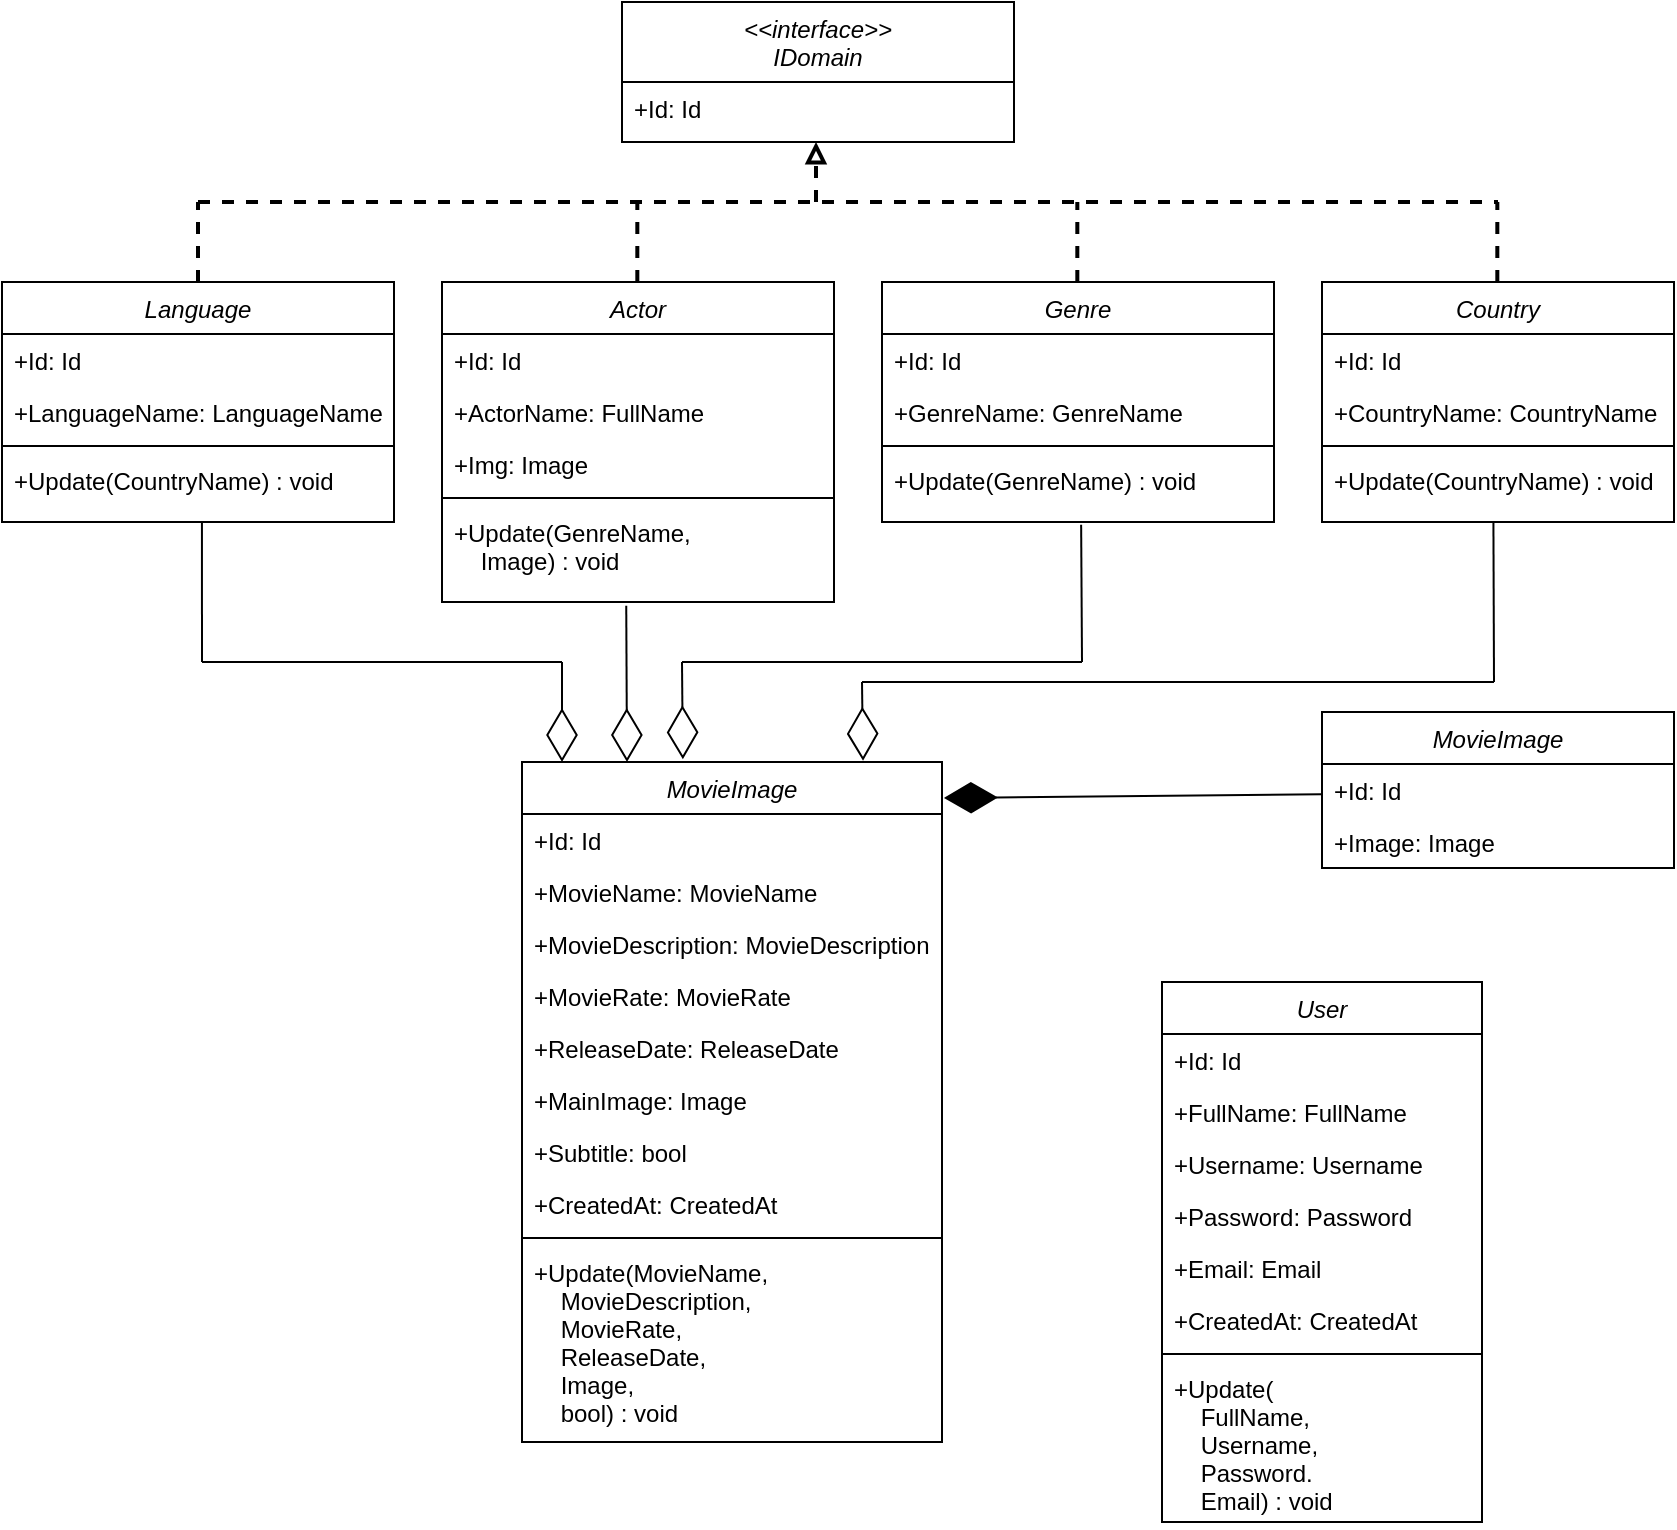 <mxfile version="22.1.17" type="github">
  <diagram id="C5RBs43oDa-KdzZeNtuy" name="Page-1">
    <mxGraphModel dx="1753" dy="493" grid="1" gridSize="10" guides="1" tooltips="1" connect="1" arrows="1" fold="1" page="1" pageScale="1" pageWidth="827" pageHeight="1169" math="0" shadow="0">
      <root>
        <mxCell id="WIyWlLk6GJQsqaUBKTNV-0" />
        <mxCell id="WIyWlLk6GJQsqaUBKTNV-1" parent="WIyWlLk6GJQsqaUBKTNV-0" />
        <mxCell id="zkfFHV4jXpPFQw0GAbJ--0" value="User" style="swimlane;fontStyle=2;align=center;verticalAlign=top;childLayout=stackLayout;horizontal=1;startSize=26;horizontalStack=0;resizeParent=1;resizeLast=0;collapsible=1;marginBottom=0;rounded=0;shadow=0;strokeWidth=1;" parent="WIyWlLk6GJQsqaUBKTNV-1" vertex="1">
          <mxGeometry x="560" y="500" width="160" height="270" as="geometry">
            <mxRectangle x="220" y="120" width="160" height="26" as="alternateBounds" />
          </mxGeometry>
        </mxCell>
        <mxCell id="zkfFHV4jXpPFQw0GAbJ--1" value="+Id: Id" style="text;align=left;verticalAlign=top;spacingLeft=4;spacingRight=4;overflow=hidden;rotatable=0;points=[[0,0.5],[1,0.5]];portConstraint=eastwest;" parent="zkfFHV4jXpPFQw0GAbJ--0" vertex="1">
          <mxGeometry y="26" width="160" height="26" as="geometry" />
        </mxCell>
        <mxCell id="zkfFHV4jXpPFQw0GAbJ--2" value="+FullName: FullName" style="text;align=left;verticalAlign=top;spacingLeft=4;spacingRight=4;overflow=hidden;rotatable=0;points=[[0,0.5],[1,0.5]];portConstraint=eastwest;rounded=0;shadow=0;html=0;" parent="zkfFHV4jXpPFQw0GAbJ--0" vertex="1">
          <mxGeometry y="52" width="160" height="26" as="geometry" />
        </mxCell>
        <mxCell id="zkfFHV4jXpPFQw0GAbJ--3" value="+Username: Username" style="text;align=left;verticalAlign=top;spacingLeft=4;spacingRight=4;overflow=hidden;rotatable=0;points=[[0,0.5],[1,0.5]];portConstraint=eastwest;rounded=0;shadow=0;html=0;" parent="zkfFHV4jXpPFQw0GAbJ--0" vertex="1">
          <mxGeometry y="78" width="160" height="26" as="geometry" />
        </mxCell>
        <mxCell id="zkfFHV4jXpPFQw0GAbJ--5" value="+Password: Password" style="text;align=left;verticalAlign=top;spacingLeft=4;spacingRight=4;overflow=hidden;rotatable=0;points=[[0,0.5],[1,0.5]];portConstraint=eastwest;" parent="zkfFHV4jXpPFQw0GAbJ--0" vertex="1">
          <mxGeometry y="104" width="160" height="26" as="geometry" />
        </mxCell>
        <mxCell id="eTyjcPWAV_zBhW57ZBi4-2" value="+Email: Email" style="text;align=left;verticalAlign=top;spacingLeft=4;spacingRight=4;overflow=hidden;rotatable=0;points=[[0,0.5],[1,0.5]];portConstraint=eastwest;" parent="zkfFHV4jXpPFQw0GAbJ--0" vertex="1">
          <mxGeometry y="130" width="160" height="26" as="geometry" />
        </mxCell>
        <mxCell id="eTyjcPWAV_zBhW57ZBi4-3" value="+CreatedAt: CreatedAt" style="text;align=left;verticalAlign=top;spacingLeft=4;spacingRight=4;overflow=hidden;rotatable=0;points=[[0,0.5],[1,0.5]];portConstraint=eastwest;" parent="zkfFHV4jXpPFQw0GAbJ--0" vertex="1">
          <mxGeometry y="156" width="160" height="26" as="geometry" />
        </mxCell>
        <mxCell id="zkfFHV4jXpPFQw0GAbJ--4" value="" style="line;html=1;strokeWidth=1;align=left;verticalAlign=middle;spacingTop=-1;spacingLeft=3;spacingRight=3;rotatable=0;labelPosition=right;points=[];portConstraint=eastwest;" parent="zkfFHV4jXpPFQw0GAbJ--0" vertex="1">
          <mxGeometry y="182" width="160" height="8" as="geometry" />
        </mxCell>
        <mxCell id="eTyjcPWAV_zBhW57ZBi4-4" value="+Update(&#xa;    FullName,&#xa;    Username,&#xa;    Password.&#xa;    Email) : void" style="text;align=left;verticalAlign=top;spacingLeft=4;spacingRight=4;overflow=hidden;rotatable=0;points=[[0,0.5],[1,0.5]];portConstraint=eastwest;" parent="zkfFHV4jXpPFQw0GAbJ--0" vertex="1">
          <mxGeometry y="190" width="160" height="80" as="geometry" />
        </mxCell>
        <mxCell id="eTyjcPWAV_zBhW57ZBi4-5" value="Country" style="swimlane;fontStyle=2;align=center;verticalAlign=top;childLayout=stackLayout;horizontal=1;startSize=26;horizontalStack=0;resizeParent=1;resizeLast=0;collapsible=1;marginBottom=0;rounded=0;shadow=0;strokeWidth=1;" parent="WIyWlLk6GJQsqaUBKTNV-1" vertex="1">
          <mxGeometry x="640" y="150" width="176" height="120" as="geometry">
            <mxRectangle x="220" y="120" width="160" height="26" as="alternateBounds" />
          </mxGeometry>
        </mxCell>
        <mxCell id="eTyjcPWAV_zBhW57ZBi4-6" value="+Id: Id" style="text;align=left;verticalAlign=top;spacingLeft=4;spacingRight=4;overflow=hidden;rotatable=0;points=[[0,0.5],[1,0.5]];portConstraint=eastwest;" parent="eTyjcPWAV_zBhW57ZBi4-5" vertex="1">
          <mxGeometry y="26" width="176" height="26" as="geometry" />
        </mxCell>
        <mxCell id="eTyjcPWAV_zBhW57ZBi4-7" value="+CountryName: CountryName" style="text;align=left;verticalAlign=top;spacingLeft=4;spacingRight=4;overflow=hidden;rotatable=0;points=[[0,0.5],[1,0.5]];portConstraint=eastwest;rounded=0;shadow=0;html=0;" parent="eTyjcPWAV_zBhW57ZBi4-5" vertex="1">
          <mxGeometry y="52" width="176" height="26" as="geometry" />
        </mxCell>
        <mxCell id="eTyjcPWAV_zBhW57ZBi4-12" value="" style="line;html=1;strokeWidth=1;align=left;verticalAlign=middle;spacingTop=-1;spacingLeft=3;spacingRight=3;rotatable=0;labelPosition=right;points=[];portConstraint=eastwest;" parent="eTyjcPWAV_zBhW57ZBi4-5" vertex="1">
          <mxGeometry y="78" width="176" height="8" as="geometry" />
        </mxCell>
        <mxCell id="eTyjcPWAV_zBhW57ZBi4-13" value="+Update(CountryName) : void" style="text;align=left;verticalAlign=top;spacingLeft=4;spacingRight=4;overflow=hidden;rotatable=0;points=[[0,0.5],[1,0.5]];portConstraint=eastwest;" parent="eTyjcPWAV_zBhW57ZBi4-5" vertex="1">
          <mxGeometry y="86" width="176" height="34" as="geometry" />
        </mxCell>
        <mxCell id="eTyjcPWAV_zBhW57ZBi4-14" value="Language" style="swimlane;fontStyle=2;align=center;verticalAlign=top;childLayout=stackLayout;horizontal=1;startSize=26;horizontalStack=0;resizeParent=1;resizeLast=0;collapsible=1;marginBottom=0;rounded=0;shadow=0;strokeWidth=1;" parent="WIyWlLk6GJQsqaUBKTNV-1" vertex="1">
          <mxGeometry x="-20" y="150" width="196" height="120" as="geometry">
            <mxRectangle x="220" y="120" width="160" height="26" as="alternateBounds" />
          </mxGeometry>
        </mxCell>
        <mxCell id="eTyjcPWAV_zBhW57ZBi4-15" value="+Id: Id" style="text;align=left;verticalAlign=top;spacingLeft=4;spacingRight=4;overflow=hidden;rotatable=0;points=[[0,0.5],[1,0.5]];portConstraint=eastwest;" parent="eTyjcPWAV_zBhW57ZBi4-14" vertex="1">
          <mxGeometry y="26" width="196" height="26" as="geometry" />
        </mxCell>
        <mxCell id="eTyjcPWAV_zBhW57ZBi4-16" value="+LanguageName: LanguageName" style="text;align=left;verticalAlign=top;spacingLeft=4;spacingRight=4;overflow=hidden;rotatable=0;points=[[0,0.5],[1,0.5]];portConstraint=eastwest;rounded=0;shadow=0;html=0;" parent="eTyjcPWAV_zBhW57ZBi4-14" vertex="1">
          <mxGeometry y="52" width="196" height="26" as="geometry" />
        </mxCell>
        <mxCell id="eTyjcPWAV_zBhW57ZBi4-17" value="" style="line;html=1;strokeWidth=1;align=left;verticalAlign=middle;spacingTop=-1;spacingLeft=3;spacingRight=3;rotatable=0;labelPosition=right;points=[];portConstraint=eastwest;" parent="eTyjcPWAV_zBhW57ZBi4-14" vertex="1">
          <mxGeometry y="78" width="196" height="8" as="geometry" />
        </mxCell>
        <mxCell id="eTyjcPWAV_zBhW57ZBi4-18" value="+Update(CountryName) : void" style="text;align=left;verticalAlign=top;spacingLeft=4;spacingRight=4;overflow=hidden;rotatable=0;points=[[0,0.5],[1,0.5]];portConstraint=eastwest;" parent="eTyjcPWAV_zBhW57ZBi4-14" vertex="1">
          <mxGeometry y="86" width="196" height="34" as="geometry" />
        </mxCell>
        <mxCell id="eTyjcPWAV_zBhW57ZBi4-19" value="Genre" style="swimlane;fontStyle=2;align=center;verticalAlign=top;childLayout=stackLayout;horizontal=1;startSize=26;horizontalStack=0;resizeParent=1;resizeLast=0;collapsible=1;marginBottom=0;rounded=0;shadow=0;strokeWidth=1;" parent="WIyWlLk6GJQsqaUBKTNV-1" vertex="1">
          <mxGeometry x="420" y="150" width="196" height="120" as="geometry">
            <mxRectangle x="220" y="120" width="160" height="26" as="alternateBounds" />
          </mxGeometry>
        </mxCell>
        <mxCell id="eTyjcPWAV_zBhW57ZBi4-20" value="+Id: Id" style="text;align=left;verticalAlign=top;spacingLeft=4;spacingRight=4;overflow=hidden;rotatable=0;points=[[0,0.5],[1,0.5]];portConstraint=eastwest;" parent="eTyjcPWAV_zBhW57ZBi4-19" vertex="1">
          <mxGeometry y="26" width="196" height="26" as="geometry" />
        </mxCell>
        <mxCell id="eTyjcPWAV_zBhW57ZBi4-21" value="+GenreName: GenreName" style="text;align=left;verticalAlign=top;spacingLeft=4;spacingRight=4;overflow=hidden;rotatable=0;points=[[0,0.5],[1,0.5]];portConstraint=eastwest;rounded=0;shadow=0;html=0;" parent="eTyjcPWAV_zBhW57ZBi4-19" vertex="1">
          <mxGeometry y="52" width="196" height="26" as="geometry" />
        </mxCell>
        <mxCell id="eTyjcPWAV_zBhW57ZBi4-22" value="" style="line;html=1;strokeWidth=1;align=left;verticalAlign=middle;spacingTop=-1;spacingLeft=3;spacingRight=3;rotatable=0;labelPosition=right;points=[];portConstraint=eastwest;" parent="eTyjcPWAV_zBhW57ZBi4-19" vertex="1">
          <mxGeometry y="78" width="196" height="8" as="geometry" />
        </mxCell>
        <mxCell id="eTyjcPWAV_zBhW57ZBi4-23" value="+Update(GenreName) : void" style="text;align=left;verticalAlign=top;spacingLeft=4;spacingRight=4;overflow=hidden;rotatable=0;points=[[0,0.5],[1,0.5]];portConstraint=eastwest;" parent="eTyjcPWAV_zBhW57ZBi4-19" vertex="1">
          <mxGeometry y="86" width="196" height="34" as="geometry" />
        </mxCell>
        <mxCell id="eTyjcPWAV_zBhW57ZBi4-24" value="Actor" style="swimlane;fontStyle=2;align=center;verticalAlign=top;childLayout=stackLayout;horizontal=1;startSize=26;horizontalStack=0;resizeParent=1;resizeLast=0;collapsible=1;marginBottom=0;rounded=0;shadow=0;strokeWidth=1;" parent="WIyWlLk6GJQsqaUBKTNV-1" vertex="1">
          <mxGeometry x="200" y="150" width="196" height="160" as="geometry">
            <mxRectangle x="220" y="120" width="160" height="26" as="alternateBounds" />
          </mxGeometry>
        </mxCell>
        <mxCell id="eTyjcPWAV_zBhW57ZBi4-25" value="+Id: Id" style="text;align=left;verticalAlign=top;spacingLeft=4;spacingRight=4;overflow=hidden;rotatable=0;points=[[0,0.5],[1,0.5]];portConstraint=eastwest;" parent="eTyjcPWAV_zBhW57ZBi4-24" vertex="1">
          <mxGeometry y="26" width="196" height="26" as="geometry" />
        </mxCell>
        <mxCell id="eTyjcPWAV_zBhW57ZBi4-26" value="+ActorName: FullName" style="text;align=left;verticalAlign=top;spacingLeft=4;spacingRight=4;overflow=hidden;rotatable=0;points=[[0,0.5],[1,0.5]];portConstraint=eastwest;rounded=0;shadow=0;html=0;" parent="eTyjcPWAV_zBhW57ZBi4-24" vertex="1">
          <mxGeometry y="52" width="196" height="26" as="geometry" />
        </mxCell>
        <mxCell id="eTyjcPWAV_zBhW57ZBi4-29" value="+Img: Image" style="text;align=left;verticalAlign=top;spacingLeft=4;spacingRight=4;overflow=hidden;rotatable=0;points=[[0,0.5],[1,0.5]];portConstraint=eastwest;rounded=0;shadow=0;html=0;" parent="eTyjcPWAV_zBhW57ZBi4-24" vertex="1">
          <mxGeometry y="78" width="196" height="26" as="geometry" />
        </mxCell>
        <mxCell id="eTyjcPWAV_zBhW57ZBi4-27" value="" style="line;html=1;strokeWidth=1;align=left;verticalAlign=middle;spacingTop=-1;spacingLeft=3;spacingRight=3;rotatable=0;labelPosition=right;points=[];portConstraint=eastwest;" parent="eTyjcPWAV_zBhW57ZBi4-24" vertex="1">
          <mxGeometry y="104" width="196" height="8" as="geometry" />
        </mxCell>
        <mxCell id="eTyjcPWAV_zBhW57ZBi4-28" value="+Update(GenreName,&#xa;    Image) : void" style="text;align=left;verticalAlign=top;spacingLeft=4;spacingRight=4;overflow=hidden;rotatable=0;points=[[0,0.5],[1,0.5]];portConstraint=eastwest;" parent="eTyjcPWAV_zBhW57ZBi4-24" vertex="1">
          <mxGeometry y="112" width="196" height="48" as="geometry" />
        </mxCell>
        <mxCell id="eTyjcPWAV_zBhW57ZBi4-30" value="&lt;&lt;interface&gt;&gt;&#xa;IDomain" style="swimlane;fontStyle=2;align=center;verticalAlign=top;childLayout=stackLayout;horizontal=1;startSize=40;horizontalStack=0;resizeParent=1;resizeLast=0;collapsible=1;marginBottom=0;rounded=0;shadow=0;strokeWidth=1;" parent="WIyWlLk6GJQsqaUBKTNV-1" vertex="1">
          <mxGeometry x="290" y="10" width="196" height="70" as="geometry">
            <mxRectangle x="220" y="120" width="160" height="26" as="alternateBounds" />
          </mxGeometry>
        </mxCell>
        <mxCell id="eTyjcPWAV_zBhW57ZBi4-31" value="+Id: Id" style="text;align=left;verticalAlign=top;spacingLeft=4;spacingRight=4;overflow=hidden;rotatable=0;points=[[0,0.5],[1,0.5]];portConstraint=eastwest;" parent="eTyjcPWAV_zBhW57ZBi4-30" vertex="1">
          <mxGeometry y="40" width="196" height="26" as="geometry" />
        </mxCell>
        <mxCell id="eTyjcPWAV_zBhW57ZBi4-35" value="MovieImage" style="swimlane;fontStyle=2;align=center;verticalAlign=top;childLayout=stackLayout;horizontal=1;startSize=26;horizontalStack=0;resizeParent=1;resizeLast=0;collapsible=1;marginBottom=0;rounded=0;shadow=0;strokeWidth=1;" parent="WIyWlLk6GJQsqaUBKTNV-1" vertex="1">
          <mxGeometry x="640" y="365" width="176" height="78" as="geometry">
            <mxRectangle x="220" y="120" width="160" height="26" as="alternateBounds" />
          </mxGeometry>
        </mxCell>
        <mxCell id="eTyjcPWAV_zBhW57ZBi4-36" value="+Id: Id" style="text;align=left;verticalAlign=top;spacingLeft=4;spacingRight=4;overflow=hidden;rotatable=0;points=[[0,0.5],[1,0.5]];portConstraint=eastwest;" parent="eTyjcPWAV_zBhW57ZBi4-35" vertex="1">
          <mxGeometry y="26" width="176" height="26" as="geometry" />
        </mxCell>
        <mxCell id="eTyjcPWAV_zBhW57ZBi4-37" value="+Image: Image" style="text;align=left;verticalAlign=top;spacingLeft=4;spacingRight=4;overflow=hidden;rotatable=0;points=[[0,0.5],[1,0.5]];portConstraint=eastwest;rounded=0;shadow=0;html=0;" parent="eTyjcPWAV_zBhW57ZBi4-35" vertex="1">
          <mxGeometry y="52" width="176" height="26" as="geometry" />
        </mxCell>
        <mxCell id="eTyjcPWAV_zBhW57ZBi4-40" value="MovieImage" style="swimlane;fontStyle=2;align=center;verticalAlign=top;childLayout=stackLayout;horizontal=1;startSize=26;horizontalStack=0;resizeParent=1;resizeLast=0;collapsible=1;marginBottom=0;rounded=0;shadow=0;strokeWidth=1;" parent="WIyWlLk6GJQsqaUBKTNV-1" vertex="1">
          <mxGeometry x="240" y="390" width="210" height="340" as="geometry">
            <mxRectangle x="220" y="120" width="160" height="26" as="alternateBounds" />
          </mxGeometry>
        </mxCell>
        <mxCell id="eTyjcPWAV_zBhW57ZBi4-41" value="+Id: Id" style="text;align=left;verticalAlign=top;spacingLeft=4;spacingRight=4;overflow=hidden;rotatable=0;points=[[0,0.5],[1,0.5]];portConstraint=eastwest;" parent="eTyjcPWAV_zBhW57ZBi4-40" vertex="1">
          <mxGeometry y="26" width="210" height="26" as="geometry" />
        </mxCell>
        <mxCell id="eTyjcPWAV_zBhW57ZBi4-42" value="+MovieName: MovieName" style="text;align=left;verticalAlign=top;spacingLeft=4;spacingRight=4;overflow=hidden;rotatable=0;points=[[0,0.5],[1,0.5]];portConstraint=eastwest;rounded=0;shadow=0;html=0;" parent="eTyjcPWAV_zBhW57ZBi4-40" vertex="1">
          <mxGeometry y="52" width="210" height="26" as="geometry" />
        </mxCell>
        <mxCell id="eTyjcPWAV_zBhW57ZBi4-46" value="+MovieDescription: MovieDescription" style="text;align=left;verticalAlign=top;spacingLeft=4;spacingRight=4;overflow=hidden;rotatable=0;points=[[0,0.5],[1,0.5]];portConstraint=eastwest;rounded=0;shadow=0;html=0;" parent="eTyjcPWAV_zBhW57ZBi4-40" vertex="1">
          <mxGeometry y="78" width="210" height="26" as="geometry" />
        </mxCell>
        <mxCell id="eTyjcPWAV_zBhW57ZBi4-47" value="+MovieRate: MovieRate" style="text;align=left;verticalAlign=top;spacingLeft=4;spacingRight=4;overflow=hidden;rotatable=0;points=[[0,0.5],[1,0.5]];portConstraint=eastwest;rounded=0;shadow=0;html=0;" parent="eTyjcPWAV_zBhW57ZBi4-40" vertex="1">
          <mxGeometry y="104" width="210" height="26" as="geometry" />
        </mxCell>
        <mxCell id="eTyjcPWAV_zBhW57ZBi4-48" value="+ReleaseDate: ReleaseDate" style="text;align=left;verticalAlign=top;spacingLeft=4;spacingRight=4;overflow=hidden;rotatable=0;points=[[0,0.5],[1,0.5]];portConstraint=eastwest;rounded=0;shadow=0;html=0;" parent="eTyjcPWAV_zBhW57ZBi4-40" vertex="1">
          <mxGeometry y="130" width="210" height="26" as="geometry" />
        </mxCell>
        <mxCell id="eTyjcPWAV_zBhW57ZBi4-49" value="+MainImage: Image" style="text;align=left;verticalAlign=top;spacingLeft=4;spacingRight=4;overflow=hidden;rotatable=0;points=[[0,0.5],[1,0.5]];portConstraint=eastwest;rounded=0;shadow=0;html=0;" parent="eTyjcPWAV_zBhW57ZBi4-40" vertex="1">
          <mxGeometry y="156" width="210" height="26" as="geometry" />
        </mxCell>
        <mxCell id="eTyjcPWAV_zBhW57ZBi4-50" value="+Subtitle: bool" style="text;align=left;verticalAlign=top;spacingLeft=4;spacingRight=4;overflow=hidden;rotatable=0;points=[[0,0.5],[1,0.5]];portConstraint=eastwest;rounded=0;shadow=0;html=0;" parent="eTyjcPWAV_zBhW57ZBi4-40" vertex="1">
          <mxGeometry y="182" width="210" height="26" as="geometry" />
        </mxCell>
        <mxCell id="eTyjcPWAV_zBhW57ZBi4-51" value="+CreatedAt: CreatedAt" style="text;align=left;verticalAlign=top;spacingLeft=4;spacingRight=4;overflow=hidden;rotatable=0;points=[[0,0.5],[1,0.5]];portConstraint=eastwest;rounded=0;shadow=0;html=0;" parent="eTyjcPWAV_zBhW57ZBi4-40" vertex="1">
          <mxGeometry y="208" width="210" height="26" as="geometry" />
        </mxCell>
        <mxCell id="eTyjcPWAV_zBhW57ZBi4-43" value="" style="line;html=1;strokeWidth=1;align=left;verticalAlign=middle;spacingTop=-1;spacingLeft=3;spacingRight=3;rotatable=0;labelPosition=right;points=[];portConstraint=eastwest;" parent="eTyjcPWAV_zBhW57ZBi4-40" vertex="1">
          <mxGeometry y="234" width="210" height="8" as="geometry" />
        </mxCell>
        <mxCell id="eTyjcPWAV_zBhW57ZBi4-44" value="+Update(MovieName,&#xa;    MovieDescription,&#xa;    MovieRate,&#xa;    ReleaseDate,&#xa;    Image,&#xa;    bool) : void" style="text;align=left;verticalAlign=top;spacingLeft=4;spacingRight=4;overflow=hidden;rotatable=0;points=[[0,0.5],[1,0.5]];portConstraint=eastwest;" parent="eTyjcPWAV_zBhW57ZBi4-40" vertex="1">
          <mxGeometry y="242" width="210" height="98" as="geometry" />
        </mxCell>
        <mxCell id="1WCaRdSq2WGQtAupOeue-3" value="" style="endArrow=none;html=1;rounded=0;exitX=0.5;exitY=0;exitDx=0;exitDy=0;strokeWidth=2;dashed=1;" edge="1" parent="WIyWlLk6GJQsqaUBKTNV-1" source="eTyjcPWAV_zBhW57ZBi4-14">
          <mxGeometry width="50" height="50" relative="1" as="geometry">
            <mxPoint x="70" y="120" as="sourcePoint" />
            <mxPoint x="78" y="110" as="targetPoint" />
          </mxGeometry>
        </mxCell>
        <mxCell id="1WCaRdSq2WGQtAupOeue-4" value="" style="endArrow=none;html=1;rounded=0;exitX=0.5;exitY=0;exitDx=0;exitDy=0;strokeWidth=2;dashed=1;" edge="1" parent="WIyWlLk6GJQsqaUBKTNV-1">
          <mxGeometry width="50" height="50" relative="1" as="geometry">
            <mxPoint x="297.66" y="150" as="sourcePoint" />
            <mxPoint x="297.66" y="110" as="targetPoint" />
          </mxGeometry>
        </mxCell>
        <mxCell id="1WCaRdSq2WGQtAupOeue-5" value="" style="endArrow=none;html=1;rounded=0;exitX=0.5;exitY=0;exitDx=0;exitDy=0;strokeWidth=2;dashed=1;" edge="1" parent="WIyWlLk6GJQsqaUBKTNV-1">
          <mxGeometry width="50" height="50" relative="1" as="geometry">
            <mxPoint x="517.66" y="150" as="sourcePoint" />
            <mxPoint x="517.66" y="110" as="targetPoint" />
          </mxGeometry>
        </mxCell>
        <mxCell id="1WCaRdSq2WGQtAupOeue-6" value="" style="endArrow=none;html=1;rounded=0;exitX=0.5;exitY=0;exitDx=0;exitDy=0;strokeWidth=2;dashed=1;" edge="1" parent="WIyWlLk6GJQsqaUBKTNV-1">
          <mxGeometry width="50" height="50" relative="1" as="geometry">
            <mxPoint x="727.66" y="150" as="sourcePoint" />
            <mxPoint x="727.66" y="110" as="targetPoint" />
          </mxGeometry>
        </mxCell>
        <mxCell id="1WCaRdSq2WGQtAupOeue-7" value="" style="endArrow=none;html=1;rounded=0;strokeWidth=2;dashed=1;" edge="1" parent="WIyWlLk6GJQsqaUBKTNV-1">
          <mxGeometry width="50" height="50" relative="1" as="geometry">
            <mxPoint x="78" y="110" as="sourcePoint" />
            <mxPoint x="728" y="110" as="targetPoint" />
          </mxGeometry>
        </mxCell>
        <mxCell id="1WCaRdSq2WGQtAupOeue-8" value="" style="endArrow=block;html=1;rounded=0;endFill=0;strokeWidth=2;dashed=1;" edge="1" parent="WIyWlLk6GJQsqaUBKTNV-1">
          <mxGeometry width="50" height="50" relative="1" as="geometry">
            <mxPoint x="387" y="110" as="sourcePoint" />
            <mxPoint x="387" y="80" as="targetPoint" />
          </mxGeometry>
        </mxCell>
        <mxCell id="1WCaRdSq2WGQtAupOeue-11" value="" style="endArrow=diamondThin;endFill=1;endSize=24;html=1;rounded=0;exitX=-0.001;exitY=0.584;exitDx=0;exitDy=0;exitPerimeter=0;" edge="1" parent="WIyWlLk6GJQsqaUBKTNV-1" source="eTyjcPWAV_zBhW57ZBi4-36">
          <mxGeometry width="160" relative="1" as="geometry">
            <mxPoint x="470" y="389" as="sourcePoint" />
            <mxPoint x="451" y="408" as="targetPoint" />
          </mxGeometry>
        </mxCell>
        <mxCell id="1WCaRdSq2WGQtAupOeue-12" value="" style="endArrow=none;html=1;rounded=0;entryX=0.51;entryY=1;entryDx=0;entryDy=0;entryPerimeter=0;" edge="1" parent="WIyWlLk6GJQsqaUBKTNV-1" target="eTyjcPWAV_zBhW57ZBi4-18">
          <mxGeometry width="50" height="50" relative="1" as="geometry">
            <mxPoint x="80" y="340" as="sourcePoint" />
            <mxPoint x="103" y="310" as="targetPoint" />
          </mxGeometry>
        </mxCell>
        <mxCell id="1WCaRdSq2WGQtAupOeue-14" value="" style="endArrow=diamondThin;endFill=0;endSize=24;html=1;rounded=0;exitX=0.47;exitY=1.039;exitDx=0;exitDy=0;exitPerimeter=0;entryX=0.25;entryY=0;entryDx=0;entryDy=0;" edge="1" parent="WIyWlLk6GJQsqaUBKTNV-1" source="eTyjcPWAV_zBhW57ZBi4-28" target="eTyjcPWAV_zBhW57ZBi4-40">
          <mxGeometry width="160" relative="1" as="geometry">
            <mxPoint x="210" y="370" as="sourcePoint" />
            <mxPoint x="370" y="370" as="targetPoint" />
          </mxGeometry>
        </mxCell>
        <mxCell id="1WCaRdSq2WGQtAupOeue-15" value="" style="endArrow=none;html=1;rounded=0;" edge="1" parent="WIyWlLk6GJQsqaUBKTNV-1">
          <mxGeometry width="50" height="50" relative="1" as="geometry">
            <mxPoint x="80" y="340" as="sourcePoint" />
            <mxPoint x="260" y="340" as="targetPoint" />
          </mxGeometry>
        </mxCell>
        <mxCell id="1WCaRdSq2WGQtAupOeue-16" value="" style="endArrow=diamondThin;endFill=0;endSize=24;html=1;rounded=0;" edge="1" parent="WIyWlLk6GJQsqaUBKTNV-1">
          <mxGeometry width="160" relative="1" as="geometry">
            <mxPoint x="260" y="340" as="sourcePoint" />
            <mxPoint x="260" y="390" as="targetPoint" />
          </mxGeometry>
        </mxCell>
        <mxCell id="1WCaRdSq2WGQtAupOeue-17" value="" style="endArrow=none;html=1;rounded=0;entryX=0.508;entryY=1.04;entryDx=0;entryDy=0;entryPerimeter=0;" edge="1" parent="WIyWlLk6GJQsqaUBKTNV-1" target="eTyjcPWAV_zBhW57ZBi4-23">
          <mxGeometry width="50" height="50" relative="1" as="geometry">
            <mxPoint x="520" y="340" as="sourcePoint" />
            <mxPoint x="470" y="310" as="targetPoint" />
          </mxGeometry>
        </mxCell>
        <mxCell id="1WCaRdSq2WGQtAupOeue-18" value="" style="endArrow=none;html=1;rounded=0;" edge="1" parent="WIyWlLk6GJQsqaUBKTNV-1">
          <mxGeometry width="50" height="50" relative="1" as="geometry">
            <mxPoint x="320" y="340" as="sourcePoint" />
            <mxPoint x="520" y="340" as="targetPoint" />
          </mxGeometry>
        </mxCell>
        <mxCell id="1WCaRdSq2WGQtAupOeue-19" value="" style="endArrow=none;html=1;rounded=0;entryX=0.487;entryY=1.071;entryDx=0;entryDy=0;entryPerimeter=0;" edge="1" parent="WIyWlLk6GJQsqaUBKTNV-1">
          <mxGeometry width="50" height="50" relative="1" as="geometry">
            <mxPoint x="726" y="350" as="sourcePoint" />
            <mxPoint x="725.712" y="270.414" as="targetPoint" />
          </mxGeometry>
        </mxCell>
        <mxCell id="1WCaRdSq2WGQtAupOeue-20" value="" style="endArrow=none;html=1;rounded=0;" edge="1" parent="WIyWlLk6GJQsqaUBKTNV-1">
          <mxGeometry width="50" height="50" relative="1" as="geometry">
            <mxPoint x="410" y="350" as="sourcePoint" />
            <mxPoint x="726" y="350" as="targetPoint" />
          </mxGeometry>
        </mxCell>
        <mxCell id="1WCaRdSq2WGQtAupOeue-21" value="" style="endArrow=diamondThin;endFill=0;endSize=24;html=1;rounded=0;entryX=0.383;entryY=-0.004;entryDx=0;entryDy=0;entryPerimeter=0;" edge="1" parent="WIyWlLk6GJQsqaUBKTNV-1" target="eTyjcPWAV_zBhW57ZBi4-40">
          <mxGeometry width="160" relative="1" as="geometry">
            <mxPoint x="320" y="340" as="sourcePoint" />
            <mxPoint x="490" y="380" as="targetPoint" />
          </mxGeometry>
        </mxCell>
        <mxCell id="1WCaRdSq2WGQtAupOeue-23" value="" style="endArrow=diamondThin;endFill=0;endSize=24;html=1;rounded=0;entryX=0.812;entryY=-0.002;entryDx=0;entryDy=0;entryPerimeter=0;" edge="1" parent="WIyWlLk6GJQsqaUBKTNV-1" target="eTyjcPWAV_zBhW57ZBi4-40">
          <mxGeometry width="160" relative="1" as="geometry">
            <mxPoint x="410" y="350" as="sourcePoint" />
            <mxPoint x="540" y="380" as="targetPoint" />
          </mxGeometry>
        </mxCell>
      </root>
    </mxGraphModel>
  </diagram>
</mxfile>
